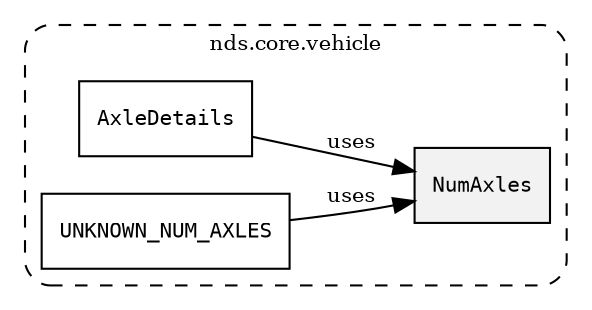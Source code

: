/**
 * This dot file creates symbol collaboration diagram for NumAxles.
 */
digraph ZSERIO
{
    node [shape=box, fontsize=10];
    rankdir="LR";
    fontsize=10;
    tooltip="NumAxles collaboration diagram";

    subgraph "cluster_nds.core.vehicle"
    {
        style="dashed, rounded";
        label="nds.core.vehicle";
        tooltip="Package nds.core.vehicle";
        href="../../../content/packages/nds.core.vehicle.html#Package-nds-core-vehicle";
        target="_parent";

        "NumAxles" [style="filled", fillcolor="#0000000D", target="_parent", label=<<font face="monospace"><table align="center" border="0" cellspacing="0" cellpadding="0"><tr><td href="../../../content/packages/nds.core.vehicle.html#Subtype-NumAxles" title="Subtype defined in nds.core.vehicle">NumAxles</td></tr></table></font>>];
        "AxleDetails" [target="_parent", label=<<font face="monospace"><table align="center" border="0" cellspacing="0" cellpadding="0"><tr><td href="../../../content/packages/nds.core.vehicle.html#Structure-AxleDetails" title="Structure defined in nds.core.vehicle">AxleDetails</td></tr></table></font>>];
        "UNKNOWN_NUM_AXLES" [target="_parent", label=<<font face="monospace"><table align="center" border="0" cellspacing="0" cellpadding="0"><tr><td href="../../../content/packages/nds.core.vehicle.html#Constant-UNKNOWN_NUM_AXLES" title="Constant defined in nds.core.vehicle">UNKNOWN_NUM_AXLES</td></tr></table></font>>];
    }

    "AxleDetails" -> "NumAxles" [label="uses", fontsize=10];
    "UNKNOWN_NUM_AXLES" -> "NumAxles" [label="uses", fontsize=10];
}
